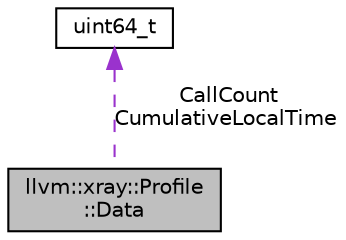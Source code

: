 digraph "llvm::xray::Profile::Data"
{
 // LATEX_PDF_SIZE
  bgcolor="transparent";
  edge [fontname="Helvetica",fontsize="10",labelfontname="Helvetica",labelfontsize="10"];
  node [fontname="Helvetica",fontsize="10",shape="box"];
  Node1 [label="llvm::xray::Profile\l::Data",height=0.2,width=0.4,color="black", fillcolor="grey75", style="filled", fontcolor="black",tooltip=" "];
  Node2 -> Node1 [dir="back",color="darkorchid3",fontsize="10",style="dashed",label=" CallCount\nCumulativeLocalTime" ,fontname="Helvetica"];
  Node2 [label="uint64_t",height=0.2,width=0.4,color="black",tooltip=" "];
}
